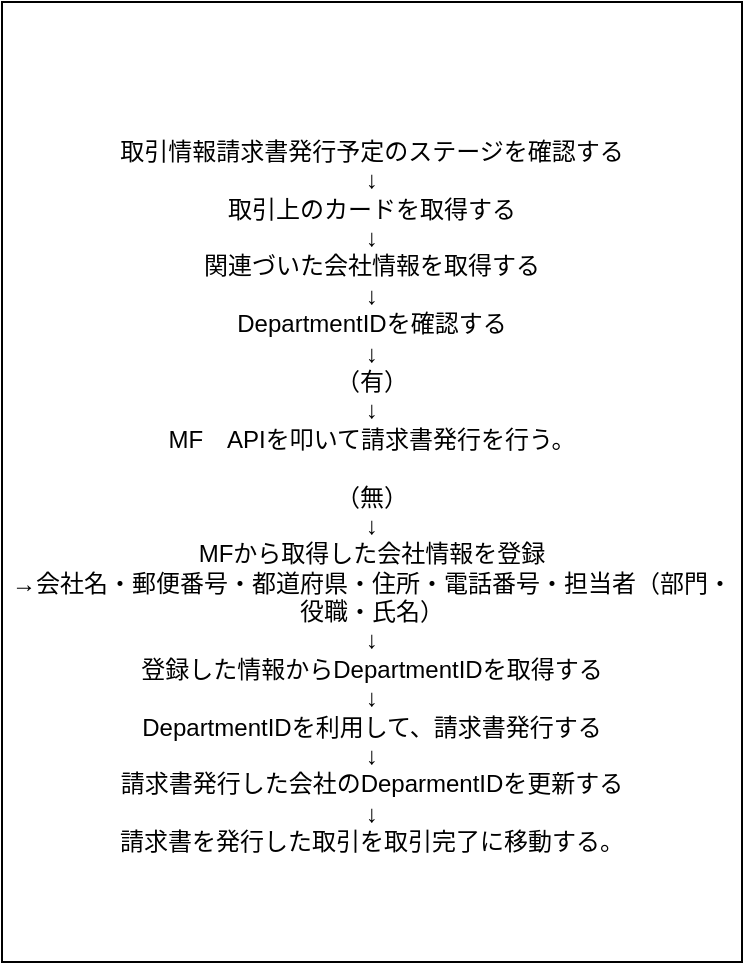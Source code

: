 <mxfile version="13.6.5">
    <diagram id="vdsnu7t71ar-dxZa1SQs" name="Page-1">
        <mxGraphModel dx="607" dy="981" grid="1" gridSize="10" guides="1" tooltips="1" connect="1" arrows="1" fold="1" page="1" pageScale="1" pageWidth="827" pageHeight="1169" math="0" shadow="0">
            <root>
                <mxCell id="0"/>
                <mxCell id="1" parent="0"/>
                <mxCell id="2" value="&lt;div&gt;　&lt;/div&gt;&lt;div&gt;取引情報請求書発行予定のステージを確認する&lt;/div&gt;&lt;div&gt;↓&lt;/div&gt;&lt;div&gt;取引上のカードを取得する&lt;/div&gt;&lt;div&gt;↓&lt;/div&gt;&lt;div&gt;関連づいた会社情報を取得する&lt;/div&gt;&lt;div&gt;↓&lt;/div&gt;&lt;div&gt;DepartmentIDを確認する&lt;/div&gt;&lt;div&gt;↓&lt;/div&gt;&lt;div&gt;（有）&lt;/div&gt;&lt;div&gt;↓&lt;/div&gt;&lt;div&gt;MF　APIを叩いて請求書発行を行う。&lt;/div&gt;&lt;div&gt;&lt;br&gt;&lt;/div&gt;&lt;div&gt;（無）&lt;/div&gt;&lt;div&gt;↓&lt;/div&gt;&lt;div&gt;MFから取得した会社情報を登録&lt;/div&gt;&lt;div&gt;→会社名・郵便番号・都道府県・住所・電話番号・担当者（部門・役職・氏名）&lt;/div&gt;&lt;div&gt;↓&lt;/div&gt;&lt;div&gt;登録した情報からDepartmentIDを取得する&lt;/div&gt;&lt;div&gt;↓&lt;/div&gt;&lt;div&gt;DepartmentIDを利用して、請求書発行する&lt;/div&gt;&lt;div&gt;↓&lt;/div&gt;&lt;div&gt;請求書発行した会社のDeparmentIDを更新する&lt;/div&gt;&lt;div&gt;↓&lt;/div&gt;&lt;div&gt;請求書を発行した取引を取引完了に移動する。&lt;/div&gt;" style="whiteSpace=wrap;html=1;" vertex="1" parent="1">
                    <mxGeometry x="210" y="160" width="370" height="480" as="geometry"/>
                </mxCell>
            </root>
        </mxGraphModel>
    </diagram>
</mxfile>
